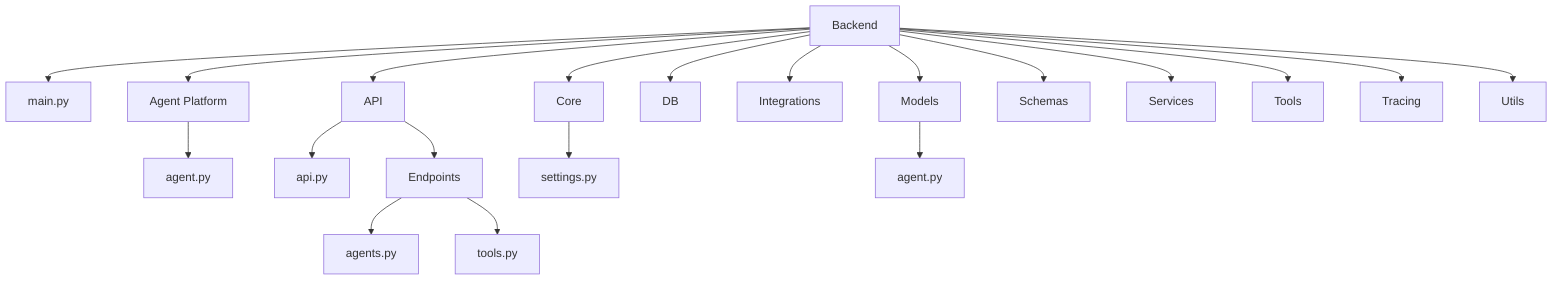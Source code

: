 graph TD
    Backend --> main.py
    
    Backend --> AgentPlatform[Agent Platform]
    AgentPlatform --> agent.py
    
    Backend --> APIModule[API]
    APIModule --> api.py
    APIModule --> Endpoints[Endpoints]
    Endpoints --> agents.py
    Endpoints --> tools.py
    
    Backend --> CoreModule[Core]
    CoreModule --> settings.py
    
    Backend --> DatabaseModule[DB]
    Backend --> IntegrationsModule[Integrations]
    Backend --> ModelsModule[Models]
    ModelsModule --> agent_model[agent.py]
    
    Backend --> SchemasModule[Schemas]
    Backend --> ServicesModule[Services]
    Backend --> ToolsModule[Tools]
    Backend --> TracingModule[Tracing]
    Backend --> UtilsModule[Utils]